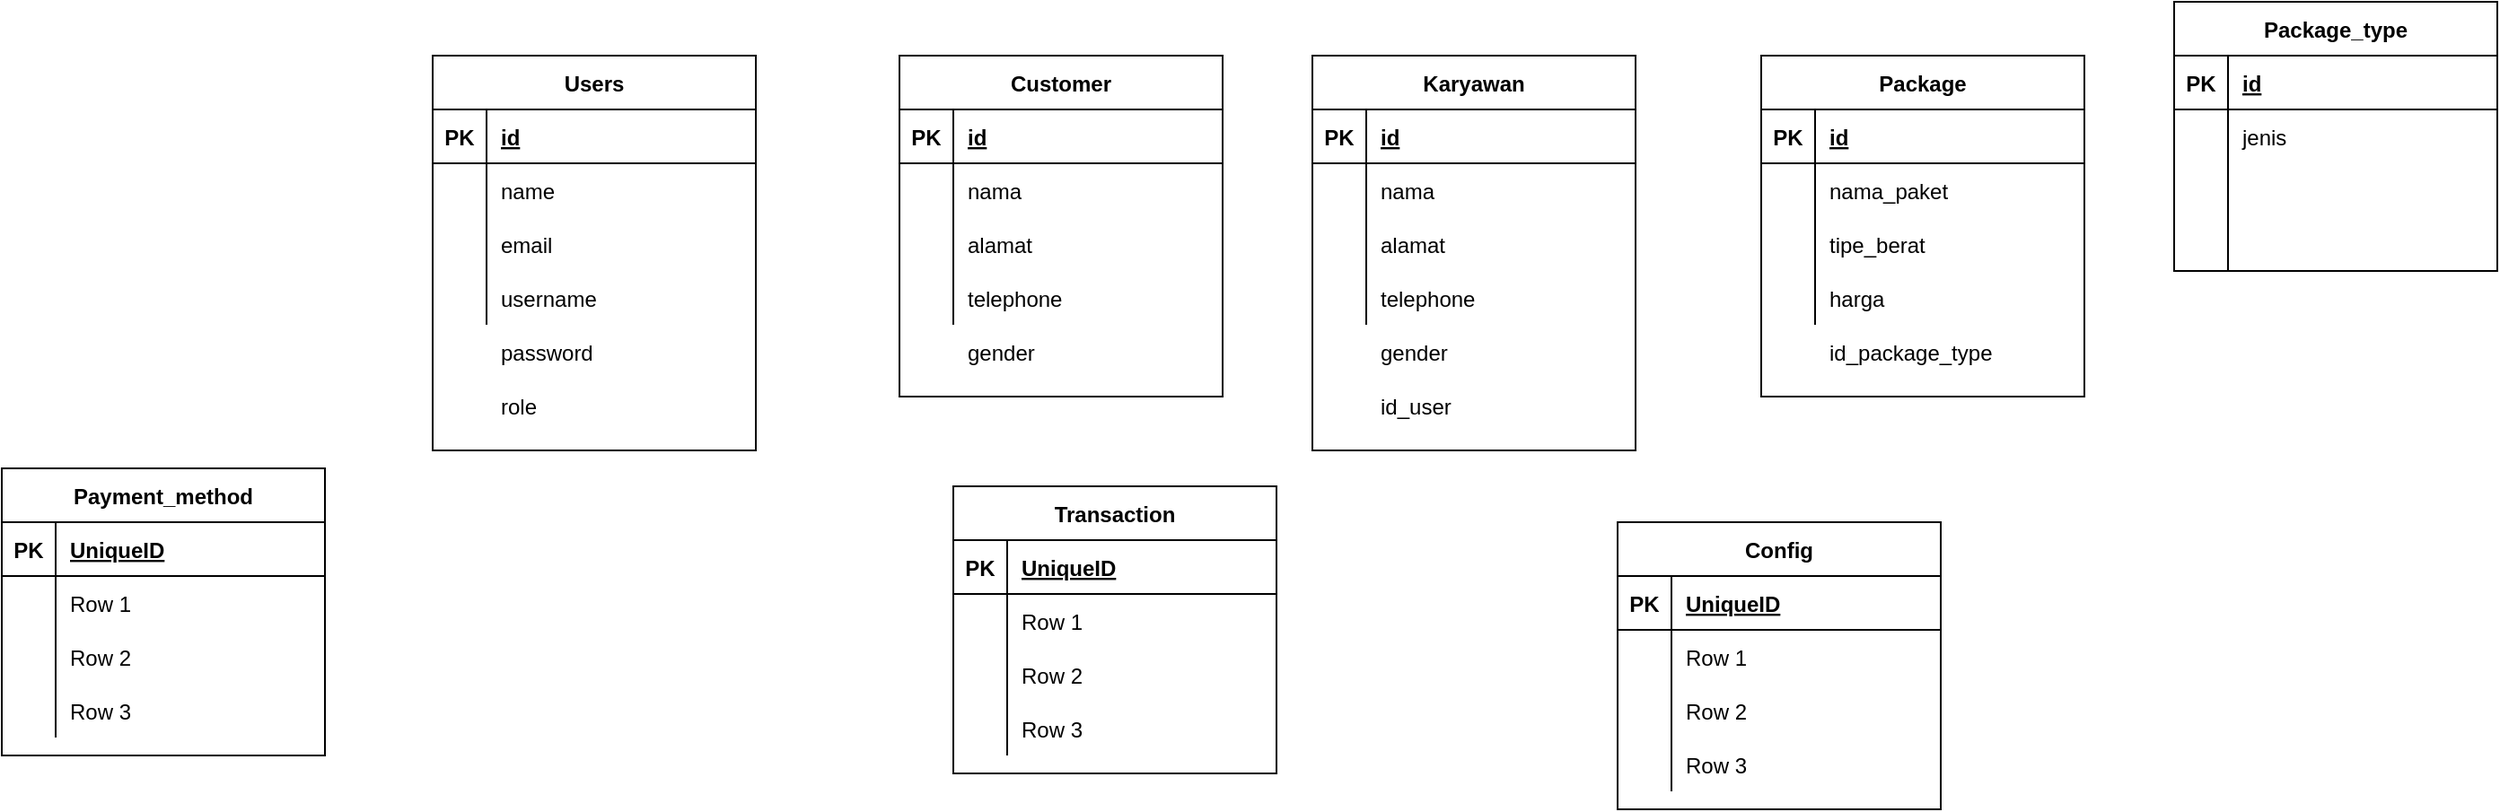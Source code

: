 <mxfile version="13.6.0" type="device"><diagram name="Page-1" id="a7904f86-f2b4-8e86-fa97-74104820619b"><mxGraphModel dx="1968" dy="492" grid="1" gridSize="10" guides="1" tooltips="1" connect="1" arrows="1" fold="1" page="1" pageScale="1" pageWidth="1100" pageHeight="850" background="#ffffff" math="0" shadow="0"><root><mxCell id="0"/><mxCell id="1" parent="0"/><mxCell id="W0yAGi5lg5Qy_iprt_91-14" value="Users" style="shape=table;startSize=30;container=1;collapsible=1;childLayout=tableLayout;fixedRows=1;rowLines=0;fontStyle=1;align=center;resizeLast=1;" vertex="1" parent="1"><mxGeometry x="-150" y="50" width="180" height="220" as="geometry"/></mxCell><mxCell id="W0yAGi5lg5Qy_iprt_91-15" value="" style="shape=partialRectangle;collapsible=0;dropTarget=0;pointerEvents=0;fillColor=none;top=0;left=0;bottom=1;right=0;points=[[0,0.5],[1,0.5]];portConstraint=eastwest;" vertex="1" parent="W0yAGi5lg5Qy_iprt_91-14"><mxGeometry y="30" width="180" height="30" as="geometry"/></mxCell><mxCell id="W0yAGi5lg5Qy_iprt_91-16" value="PK" style="shape=partialRectangle;connectable=0;fillColor=none;top=0;left=0;bottom=0;right=0;fontStyle=1;overflow=hidden;" vertex="1" parent="W0yAGi5lg5Qy_iprt_91-15"><mxGeometry width="30" height="30" as="geometry"/></mxCell><mxCell id="W0yAGi5lg5Qy_iprt_91-17" value="id" style="shape=partialRectangle;connectable=0;fillColor=none;top=0;left=0;bottom=0;right=0;align=left;spacingLeft=6;fontStyle=5;overflow=hidden;" vertex="1" parent="W0yAGi5lg5Qy_iprt_91-15"><mxGeometry x="30" width="150" height="30" as="geometry"/></mxCell><mxCell id="W0yAGi5lg5Qy_iprt_91-18" value="" style="shape=partialRectangle;collapsible=0;dropTarget=0;pointerEvents=0;fillColor=none;top=0;left=0;bottom=0;right=0;points=[[0,0.5],[1,0.5]];portConstraint=eastwest;" vertex="1" parent="W0yAGi5lg5Qy_iprt_91-14"><mxGeometry y="60" width="180" height="30" as="geometry"/></mxCell><mxCell id="W0yAGi5lg5Qy_iprt_91-19" value="" style="shape=partialRectangle;connectable=0;fillColor=none;top=0;left=0;bottom=0;right=0;editable=1;overflow=hidden;" vertex="1" parent="W0yAGi5lg5Qy_iprt_91-18"><mxGeometry width="30" height="30" as="geometry"/></mxCell><mxCell id="W0yAGi5lg5Qy_iprt_91-20" value="name" style="shape=partialRectangle;connectable=0;fillColor=none;top=0;left=0;bottom=0;right=0;align=left;spacingLeft=6;overflow=hidden;" vertex="1" parent="W0yAGi5lg5Qy_iprt_91-18"><mxGeometry x="30" width="150" height="30" as="geometry"/></mxCell><mxCell id="W0yAGi5lg5Qy_iprt_91-21" value="" style="shape=partialRectangle;collapsible=0;dropTarget=0;pointerEvents=0;fillColor=none;top=0;left=0;bottom=0;right=0;points=[[0,0.5],[1,0.5]];portConstraint=eastwest;" vertex="1" parent="W0yAGi5lg5Qy_iprt_91-14"><mxGeometry y="90" width="180" height="30" as="geometry"/></mxCell><mxCell id="W0yAGi5lg5Qy_iprt_91-22" value="" style="shape=partialRectangle;connectable=0;fillColor=none;top=0;left=0;bottom=0;right=0;editable=1;overflow=hidden;" vertex="1" parent="W0yAGi5lg5Qy_iprt_91-21"><mxGeometry width="30" height="30" as="geometry"/></mxCell><mxCell id="W0yAGi5lg5Qy_iprt_91-23" value="email" style="shape=partialRectangle;connectable=0;fillColor=none;top=0;left=0;bottom=0;right=0;align=left;spacingLeft=6;overflow=hidden;" vertex="1" parent="W0yAGi5lg5Qy_iprt_91-21"><mxGeometry x="30" width="150" height="30" as="geometry"/></mxCell><mxCell id="W0yAGi5lg5Qy_iprt_91-24" value="" style="shape=partialRectangle;collapsible=0;dropTarget=0;pointerEvents=0;fillColor=none;top=0;left=0;bottom=0;right=0;points=[[0,0.5],[1,0.5]];portConstraint=eastwest;" vertex="1" parent="W0yAGi5lg5Qy_iprt_91-14"><mxGeometry y="120" width="180" height="30" as="geometry"/></mxCell><mxCell id="W0yAGi5lg5Qy_iprt_91-25" value="" style="shape=partialRectangle;connectable=0;fillColor=none;top=0;left=0;bottom=0;right=0;editable=1;overflow=hidden;" vertex="1" parent="W0yAGi5lg5Qy_iprt_91-24"><mxGeometry width="30" height="30" as="geometry"/></mxCell><mxCell id="W0yAGi5lg5Qy_iprt_91-26" value="username" style="shape=partialRectangle;connectable=0;fillColor=none;top=0;left=0;bottom=0;right=0;align=left;spacingLeft=6;overflow=hidden;" vertex="1" parent="W0yAGi5lg5Qy_iprt_91-24"><mxGeometry x="30" width="150" height="30" as="geometry"/></mxCell><mxCell id="W0yAGi5lg5Qy_iprt_91-53" value="Customer" style="shape=table;startSize=30;container=1;collapsible=1;childLayout=tableLayout;fixedRows=1;rowLines=0;fontStyle=1;align=center;resizeLast=1;" vertex="1" parent="1"><mxGeometry x="110" y="50" width="180" height="190" as="geometry"/></mxCell><mxCell id="W0yAGi5lg5Qy_iprt_91-54" value="" style="shape=partialRectangle;collapsible=0;dropTarget=0;pointerEvents=0;fillColor=none;top=0;left=0;bottom=1;right=0;points=[[0,0.5],[1,0.5]];portConstraint=eastwest;" vertex="1" parent="W0yAGi5lg5Qy_iprt_91-53"><mxGeometry y="30" width="180" height="30" as="geometry"/></mxCell><mxCell id="W0yAGi5lg5Qy_iprt_91-55" value="PK" style="shape=partialRectangle;connectable=0;fillColor=none;top=0;left=0;bottom=0;right=0;fontStyle=1;overflow=hidden;" vertex="1" parent="W0yAGi5lg5Qy_iprt_91-54"><mxGeometry width="30" height="30" as="geometry"/></mxCell><mxCell id="W0yAGi5lg5Qy_iprt_91-56" value="id" style="shape=partialRectangle;connectable=0;fillColor=none;top=0;left=0;bottom=0;right=0;align=left;spacingLeft=6;fontStyle=5;overflow=hidden;" vertex="1" parent="W0yAGi5lg5Qy_iprt_91-54"><mxGeometry x="30" width="150" height="30" as="geometry"/></mxCell><mxCell id="W0yAGi5lg5Qy_iprt_91-57" value="" style="shape=partialRectangle;collapsible=0;dropTarget=0;pointerEvents=0;fillColor=none;top=0;left=0;bottom=0;right=0;points=[[0,0.5],[1,0.5]];portConstraint=eastwest;" vertex="1" parent="W0yAGi5lg5Qy_iprt_91-53"><mxGeometry y="60" width="180" height="30" as="geometry"/></mxCell><mxCell id="W0yAGi5lg5Qy_iprt_91-58" value="" style="shape=partialRectangle;connectable=0;fillColor=none;top=0;left=0;bottom=0;right=0;editable=1;overflow=hidden;" vertex="1" parent="W0yAGi5lg5Qy_iprt_91-57"><mxGeometry width="30" height="30" as="geometry"/></mxCell><mxCell id="W0yAGi5lg5Qy_iprt_91-59" value="nama" style="shape=partialRectangle;connectable=0;fillColor=none;top=0;left=0;bottom=0;right=0;align=left;spacingLeft=6;overflow=hidden;" vertex="1" parent="W0yAGi5lg5Qy_iprt_91-57"><mxGeometry x="30" width="150" height="30" as="geometry"/></mxCell><mxCell id="W0yAGi5lg5Qy_iprt_91-60" value="" style="shape=partialRectangle;collapsible=0;dropTarget=0;pointerEvents=0;fillColor=none;top=0;left=0;bottom=0;right=0;points=[[0,0.5],[1,0.5]];portConstraint=eastwest;" vertex="1" parent="W0yAGi5lg5Qy_iprt_91-53"><mxGeometry y="90" width="180" height="30" as="geometry"/></mxCell><mxCell id="W0yAGi5lg5Qy_iprt_91-61" value="" style="shape=partialRectangle;connectable=0;fillColor=none;top=0;left=0;bottom=0;right=0;editable=1;overflow=hidden;" vertex="1" parent="W0yAGi5lg5Qy_iprt_91-60"><mxGeometry width="30" height="30" as="geometry"/></mxCell><mxCell id="W0yAGi5lg5Qy_iprt_91-62" value="alamat" style="shape=partialRectangle;connectable=0;fillColor=none;top=0;left=0;bottom=0;right=0;align=left;spacingLeft=6;overflow=hidden;" vertex="1" parent="W0yAGi5lg5Qy_iprt_91-60"><mxGeometry x="30" width="150" height="30" as="geometry"/></mxCell><mxCell id="W0yAGi5lg5Qy_iprt_91-63" value="" style="shape=partialRectangle;collapsible=0;dropTarget=0;pointerEvents=0;fillColor=none;top=0;left=0;bottom=0;right=0;points=[[0,0.5],[1,0.5]];portConstraint=eastwest;" vertex="1" parent="W0yAGi5lg5Qy_iprt_91-53"><mxGeometry y="120" width="180" height="30" as="geometry"/></mxCell><mxCell id="W0yAGi5lg5Qy_iprt_91-64" value="" style="shape=partialRectangle;connectable=0;fillColor=none;top=0;left=0;bottom=0;right=0;editable=1;overflow=hidden;" vertex="1" parent="W0yAGi5lg5Qy_iprt_91-63"><mxGeometry width="30" height="30" as="geometry"/></mxCell><mxCell id="W0yAGi5lg5Qy_iprt_91-65" value="telephone" style="shape=partialRectangle;connectable=0;fillColor=none;top=0;left=0;bottom=0;right=0;align=left;spacingLeft=6;overflow=hidden;" vertex="1" parent="W0yAGi5lg5Qy_iprt_91-63"><mxGeometry x="30" width="150" height="30" as="geometry"/></mxCell><mxCell id="W0yAGi5lg5Qy_iprt_91-92" value="Transaction" style="shape=table;startSize=30;container=1;collapsible=1;childLayout=tableLayout;fixedRows=1;rowLines=0;fontStyle=1;align=center;resizeLast=1;" vertex="1" parent="1"><mxGeometry x="140" y="290" width="180" height="160" as="geometry"/></mxCell><mxCell id="W0yAGi5lg5Qy_iprt_91-93" value="" style="shape=partialRectangle;collapsible=0;dropTarget=0;pointerEvents=0;fillColor=none;top=0;left=0;bottom=1;right=0;points=[[0,0.5],[1,0.5]];portConstraint=eastwest;" vertex="1" parent="W0yAGi5lg5Qy_iprt_91-92"><mxGeometry y="30" width="180" height="30" as="geometry"/></mxCell><mxCell id="W0yAGi5lg5Qy_iprt_91-94" value="PK" style="shape=partialRectangle;connectable=0;fillColor=none;top=0;left=0;bottom=0;right=0;fontStyle=1;overflow=hidden;" vertex="1" parent="W0yAGi5lg5Qy_iprt_91-93"><mxGeometry width="30" height="30" as="geometry"/></mxCell><mxCell id="W0yAGi5lg5Qy_iprt_91-95" value="UniqueID" style="shape=partialRectangle;connectable=0;fillColor=none;top=0;left=0;bottom=0;right=0;align=left;spacingLeft=6;fontStyle=5;overflow=hidden;" vertex="1" parent="W0yAGi5lg5Qy_iprt_91-93"><mxGeometry x="30" width="150" height="30" as="geometry"/></mxCell><mxCell id="W0yAGi5lg5Qy_iprt_91-96" value="" style="shape=partialRectangle;collapsible=0;dropTarget=0;pointerEvents=0;fillColor=none;top=0;left=0;bottom=0;right=0;points=[[0,0.5],[1,0.5]];portConstraint=eastwest;" vertex="1" parent="W0yAGi5lg5Qy_iprt_91-92"><mxGeometry y="60" width="180" height="30" as="geometry"/></mxCell><mxCell id="W0yAGi5lg5Qy_iprt_91-97" value="" style="shape=partialRectangle;connectable=0;fillColor=none;top=0;left=0;bottom=0;right=0;editable=1;overflow=hidden;" vertex="1" parent="W0yAGi5lg5Qy_iprt_91-96"><mxGeometry width="30" height="30" as="geometry"/></mxCell><mxCell id="W0yAGi5lg5Qy_iprt_91-98" value="Row 1" style="shape=partialRectangle;connectable=0;fillColor=none;top=0;left=0;bottom=0;right=0;align=left;spacingLeft=6;overflow=hidden;" vertex="1" parent="W0yAGi5lg5Qy_iprt_91-96"><mxGeometry x="30" width="150" height="30" as="geometry"/></mxCell><mxCell id="W0yAGi5lg5Qy_iprt_91-99" value="" style="shape=partialRectangle;collapsible=0;dropTarget=0;pointerEvents=0;fillColor=none;top=0;left=0;bottom=0;right=0;points=[[0,0.5],[1,0.5]];portConstraint=eastwest;" vertex="1" parent="W0yAGi5lg5Qy_iprt_91-92"><mxGeometry y="90" width="180" height="30" as="geometry"/></mxCell><mxCell id="W0yAGi5lg5Qy_iprt_91-100" value="" style="shape=partialRectangle;connectable=0;fillColor=none;top=0;left=0;bottom=0;right=0;editable=1;overflow=hidden;" vertex="1" parent="W0yAGi5lg5Qy_iprt_91-99"><mxGeometry width="30" height="30" as="geometry"/></mxCell><mxCell id="W0yAGi5lg5Qy_iprt_91-101" value="Row 2" style="shape=partialRectangle;connectable=0;fillColor=none;top=0;left=0;bottom=0;right=0;align=left;spacingLeft=6;overflow=hidden;" vertex="1" parent="W0yAGi5lg5Qy_iprt_91-99"><mxGeometry x="30" width="150" height="30" as="geometry"/></mxCell><mxCell id="W0yAGi5lg5Qy_iprt_91-102" value="" style="shape=partialRectangle;collapsible=0;dropTarget=0;pointerEvents=0;fillColor=none;top=0;left=0;bottom=0;right=0;points=[[0,0.5],[1,0.5]];portConstraint=eastwest;" vertex="1" parent="W0yAGi5lg5Qy_iprt_91-92"><mxGeometry y="120" width="180" height="30" as="geometry"/></mxCell><mxCell id="W0yAGi5lg5Qy_iprt_91-103" value="" style="shape=partialRectangle;connectable=0;fillColor=none;top=0;left=0;bottom=0;right=0;editable=1;overflow=hidden;" vertex="1" parent="W0yAGi5lg5Qy_iprt_91-102"><mxGeometry width="30" height="30" as="geometry"/></mxCell><mxCell id="W0yAGi5lg5Qy_iprt_91-104" value="Row 3" style="shape=partialRectangle;connectable=0;fillColor=none;top=0;left=0;bottom=0;right=0;align=left;spacingLeft=6;overflow=hidden;" vertex="1" parent="W0yAGi5lg5Qy_iprt_91-102"><mxGeometry x="30" width="150" height="30" as="geometry"/></mxCell><mxCell id="W0yAGi5lg5Qy_iprt_91-66" value="Payment_method" style="shape=table;startSize=30;container=1;collapsible=1;childLayout=tableLayout;fixedRows=1;rowLines=0;fontStyle=1;align=center;resizeLast=1;" vertex="1" parent="1"><mxGeometry x="-390" y="280" width="180" height="160" as="geometry"/></mxCell><mxCell id="W0yAGi5lg5Qy_iprt_91-67" value="" style="shape=partialRectangle;collapsible=0;dropTarget=0;pointerEvents=0;fillColor=none;top=0;left=0;bottom=1;right=0;points=[[0,0.5],[1,0.5]];portConstraint=eastwest;" vertex="1" parent="W0yAGi5lg5Qy_iprt_91-66"><mxGeometry y="30" width="180" height="30" as="geometry"/></mxCell><mxCell id="W0yAGi5lg5Qy_iprt_91-68" value="PK" style="shape=partialRectangle;connectable=0;fillColor=none;top=0;left=0;bottom=0;right=0;fontStyle=1;overflow=hidden;" vertex="1" parent="W0yAGi5lg5Qy_iprt_91-67"><mxGeometry width="30" height="30" as="geometry"/></mxCell><mxCell id="W0yAGi5lg5Qy_iprt_91-69" value="UniqueID" style="shape=partialRectangle;connectable=0;fillColor=none;top=0;left=0;bottom=0;right=0;align=left;spacingLeft=6;fontStyle=5;overflow=hidden;" vertex="1" parent="W0yAGi5lg5Qy_iprt_91-67"><mxGeometry x="30" width="150" height="30" as="geometry"/></mxCell><mxCell id="W0yAGi5lg5Qy_iprt_91-70" value="" style="shape=partialRectangle;collapsible=0;dropTarget=0;pointerEvents=0;fillColor=none;top=0;left=0;bottom=0;right=0;points=[[0,0.5],[1,0.5]];portConstraint=eastwest;" vertex="1" parent="W0yAGi5lg5Qy_iprt_91-66"><mxGeometry y="60" width="180" height="30" as="geometry"/></mxCell><mxCell id="W0yAGi5lg5Qy_iprt_91-71" value="" style="shape=partialRectangle;connectable=0;fillColor=none;top=0;left=0;bottom=0;right=0;editable=1;overflow=hidden;" vertex="1" parent="W0yAGi5lg5Qy_iprt_91-70"><mxGeometry width="30" height="30" as="geometry"/></mxCell><mxCell id="W0yAGi5lg5Qy_iprt_91-72" value="Row 1" style="shape=partialRectangle;connectable=0;fillColor=none;top=0;left=0;bottom=0;right=0;align=left;spacingLeft=6;overflow=hidden;" vertex="1" parent="W0yAGi5lg5Qy_iprt_91-70"><mxGeometry x="30" width="150" height="30" as="geometry"/></mxCell><mxCell id="W0yAGi5lg5Qy_iprt_91-73" value="" style="shape=partialRectangle;collapsible=0;dropTarget=0;pointerEvents=0;fillColor=none;top=0;left=0;bottom=0;right=0;points=[[0,0.5],[1,0.5]];portConstraint=eastwest;" vertex="1" parent="W0yAGi5lg5Qy_iprt_91-66"><mxGeometry y="90" width="180" height="30" as="geometry"/></mxCell><mxCell id="W0yAGi5lg5Qy_iprt_91-74" value="" style="shape=partialRectangle;connectable=0;fillColor=none;top=0;left=0;bottom=0;right=0;editable=1;overflow=hidden;" vertex="1" parent="W0yAGi5lg5Qy_iprt_91-73"><mxGeometry width="30" height="30" as="geometry"/></mxCell><mxCell id="W0yAGi5lg5Qy_iprt_91-75" value="Row 2" style="shape=partialRectangle;connectable=0;fillColor=none;top=0;left=0;bottom=0;right=0;align=left;spacingLeft=6;overflow=hidden;" vertex="1" parent="W0yAGi5lg5Qy_iprt_91-73"><mxGeometry x="30" width="150" height="30" as="geometry"/></mxCell><mxCell id="W0yAGi5lg5Qy_iprt_91-76" value="" style="shape=partialRectangle;collapsible=0;dropTarget=0;pointerEvents=0;fillColor=none;top=0;left=0;bottom=0;right=0;points=[[0,0.5],[1,0.5]];portConstraint=eastwest;" vertex="1" parent="W0yAGi5lg5Qy_iprt_91-66"><mxGeometry y="120" width="180" height="30" as="geometry"/></mxCell><mxCell id="W0yAGi5lg5Qy_iprt_91-77" value="" style="shape=partialRectangle;connectable=0;fillColor=none;top=0;left=0;bottom=0;right=0;editable=1;overflow=hidden;" vertex="1" parent="W0yAGi5lg5Qy_iprt_91-76"><mxGeometry width="30" height="30" as="geometry"/></mxCell><mxCell id="W0yAGi5lg5Qy_iprt_91-78" value="Row 3" style="shape=partialRectangle;connectable=0;fillColor=none;top=0;left=0;bottom=0;right=0;align=left;spacingLeft=6;overflow=hidden;" vertex="1" parent="W0yAGi5lg5Qy_iprt_91-76"><mxGeometry x="30" width="150" height="30" as="geometry"/></mxCell><mxCell id="W0yAGi5lg5Qy_iprt_91-108" value="password" style="shape=partialRectangle;connectable=0;fillColor=none;top=0;left=0;bottom=0;right=0;align=left;spacingLeft=6;overflow=hidden;" vertex="1" parent="1"><mxGeometry x="-120" y="200" width="150" height="30" as="geometry"/></mxCell><mxCell id="W0yAGi5lg5Qy_iprt_91-122" value="gender" style="shape=partialRectangle;connectable=0;fillColor=none;top=0;left=0;bottom=0;right=0;align=left;spacingLeft=6;overflow=hidden;" vertex="1" parent="1"><mxGeometry x="140" y="200" width="150" height="30" as="geometry"/></mxCell><mxCell id="W0yAGi5lg5Qy_iprt_91-123" value="Karyawan" style="shape=table;startSize=30;container=1;collapsible=1;childLayout=tableLayout;fixedRows=1;rowLines=0;fontStyle=1;align=center;resizeLast=1;" vertex="1" parent="1"><mxGeometry x="340" y="50" width="180" height="220" as="geometry"/></mxCell><mxCell id="W0yAGi5lg5Qy_iprt_91-124" value="" style="shape=partialRectangle;collapsible=0;dropTarget=0;pointerEvents=0;fillColor=none;top=0;left=0;bottom=1;right=0;points=[[0,0.5],[1,0.5]];portConstraint=eastwest;" vertex="1" parent="W0yAGi5lg5Qy_iprt_91-123"><mxGeometry y="30" width="180" height="30" as="geometry"/></mxCell><mxCell id="W0yAGi5lg5Qy_iprt_91-125" value="PK" style="shape=partialRectangle;connectable=0;fillColor=none;top=0;left=0;bottom=0;right=0;fontStyle=1;overflow=hidden;" vertex="1" parent="W0yAGi5lg5Qy_iprt_91-124"><mxGeometry width="30" height="30" as="geometry"/></mxCell><mxCell id="W0yAGi5lg5Qy_iprt_91-126" value="id" style="shape=partialRectangle;connectable=0;fillColor=none;top=0;left=0;bottom=0;right=0;align=left;spacingLeft=6;fontStyle=5;overflow=hidden;" vertex="1" parent="W0yAGi5lg5Qy_iprt_91-124"><mxGeometry x="30" width="150" height="30" as="geometry"/></mxCell><mxCell id="W0yAGi5lg5Qy_iprt_91-127" value="" style="shape=partialRectangle;collapsible=0;dropTarget=0;pointerEvents=0;fillColor=none;top=0;left=0;bottom=0;right=0;points=[[0,0.5],[1,0.5]];portConstraint=eastwest;" vertex="1" parent="W0yAGi5lg5Qy_iprt_91-123"><mxGeometry y="60" width="180" height="30" as="geometry"/></mxCell><mxCell id="W0yAGi5lg5Qy_iprt_91-128" value="" style="shape=partialRectangle;connectable=0;fillColor=none;top=0;left=0;bottom=0;right=0;editable=1;overflow=hidden;" vertex="1" parent="W0yAGi5lg5Qy_iprt_91-127"><mxGeometry width="30" height="30" as="geometry"/></mxCell><mxCell id="W0yAGi5lg5Qy_iprt_91-129" value="nama" style="shape=partialRectangle;connectable=0;fillColor=none;top=0;left=0;bottom=0;right=0;align=left;spacingLeft=6;overflow=hidden;" vertex="1" parent="W0yAGi5lg5Qy_iprt_91-127"><mxGeometry x="30" width="150" height="30" as="geometry"/></mxCell><mxCell id="W0yAGi5lg5Qy_iprt_91-130" value="" style="shape=partialRectangle;collapsible=0;dropTarget=0;pointerEvents=0;fillColor=none;top=0;left=0;bottom=0;right=0;points=[[0,0.5],[1,0.5]];portConstraint=eastwest;" vertex="1" parent="W0yAGi5lg5Qy_iprt_91-123"><mxGeometry y="90" width="180" height="30" as="geometry"/></mxCell><mxCell id="W0yAGi5lg5Qy_iprt_91-131" value="" style="shape=partialRectangle;connectable=0;fillColor=none;top=0;left=0;bottom=0;right=0;editable=1;overflow=hidden;" vertex="1" parent="W0yAGi5lg5Qy_iprt_91-130"><mxGeometry width="30" height="30" as="geometry"/></mxCell><mxCell id="W0yAGi5lg5Qy_iprt_91-132" value="alamat" style="shape=partialRectangle;connectable=0;fillColor=none;top=0;left=0;bottom=0;right=0;align=left;spacingLeft=6;overflow=hidden;" vertex="1" parent="W0yAGi5lg5Qy_iprt_91-130"><mxGeometry x="30" width="150" height="30" as="geometry"/></mxCell><mxCell id="W0yAGi5lg5Qy_iprt_91-133" value="" style="shape=partialRectangle;collapsible=0;dropTarget=0;pointerEvents=0;fillColor=none;top=0;left=0;bottom=0;right=0;points=[[0,0.5],[1,0.5]];portConstraint=eastwest;" vertex="1" parent="W0yAGi5lg5Qy_iprt_91-123"><mxGeometry y="120" width="180" height="30" as="geometry"/></mxCell><mxCell id="W0yAGi5lg5Qy_iprt_91-134" value="" style="shape=partialRectangle;connectable=0;fillColor=none;top=0;left=0;bottom=0;right=0;editable=1;overflow=hidden;" vertex="1" parent="W0yAGi5lg5Qy_iprt_91-133"><mxGeometry width="30" height="30" as="geometry"/></mxCell><mxCell id="W0yAGi5lg5Qy_iprt_91-135" value="telephone" style="shape=partialRectangle;connectable=0;fillColor=none;top=0;left=0;bottom=0;right=0;align=left;spacingLeft=6;overflow=hidden;" vertex="1" parent="W0yAGi5lg5Qy_iprt_91-133"><mxGeometry x="30" width="150" height="30" as="geometry"/></mxCell><mxCell id="W0yAGi5lg5Qy_iprt_91-136" value="gender" style="shape=partialRectangle;connectable=0;fillColor=none;top=0;left=0;bottom=0;right=0;align=left;spacingLeft=6;overflow=hidden;" vertex="1" parent="1"><mxGeometry x="370" y="200" width="150" height="30" as="geometry"/></mxCell><mxCell id="W0yAGi5lg5Qy_iprt_91-137" value="id_user" style="shape=partialRectangle;connectable=0;fillColor=none;top=0;left=0;bottom=0;right=0;align=left;spacingLeft=6;overflow=hidden;" vertex="1" parent="1"><mxGeometry x="370" y="230" width="150" height="30" as="geometry"/></mxCell><mxCell id="W0yAGi5lg5Qy_iprt_91-138" value="role" style="shape=partialRectangle;connectable=0;fillColor=none;top=0;left=0;bottom=0;right=0;align=left;spacingLeft=6;overflow=hidden;" vertex="1" parent="1"><mxGeometry x="-120" y="230" width="150" height="30" as="geometry"/></mxCell><mxCell id="W0yAGi5lg5Qy_iprt_91-40" value="Package" style="shape=table;startSize=30;container=1;collapsible=1;childLayout=tableLayout;fixedRows=1;rowLines=0;fontStyle=1;align=center;resizeLast=1;" vertex="1" parent="1"><mxGeometry x="590" y="50" width="180" height="190" as="geometry"/></mxCell><mxCell id="W0yAGi5lg5Qy_iprt_91-41" value="" style="shape=partialRectangle;collapsible=0;dropTarget=0;pointerEvents=0;fillColor=none;top=0;left=0;bottom=1;right=0;points=[[0,0.5],[1,0.5]];portConstraint=eastwest;" vertex="1" parent="W0yAGi5lg5Qy_iprt_91-40"><mxGeometry y="30" width="180" height="30" as="geometry"/></mxCell><mxCell id="W0yAGi5lg5Qy_iprt_91-42" value="PK" style="shape=partialRectangle;connectable=0;fillColor=none;top=0;left=0;bottom=0;right=0;fontStyle=1;overflow=hidden;" vertex="1" parent="W0yAGi5lg5Qy_iprt_91-41"><mxGeometry width="30" height="30" as="geometry"/></mxCell><mxCell id="W0yAGi5lg5Qy_iprt_91-43" value="id" style="shape=partialRectangle;connectable=0;fillColor=none;top=0;left=0;bottom=0;right=0;align=left;spacingLeft=6;fontStyle=5;overflow=hidden;" vertex="1" parent="W0yAGi5lg5Qy_iprt_91-41"><mxGeometry x="30" width="150" height="30" as="geometry"/></mxCell><mxCell id="W0yAGi5lg5Qy_iprt_91-44" value="" style="shape=partialRectangle;collapsible=0;dropTarget=0;pointerEvents=0;fillColor=none;top=0;left=0;bottom=0;right=0;points=[[0,0.5],[1,0.5]];portConstraint=eastwest;" vertex="1" parent="W0yAGi5lg5Qy_iprt_91-40"><mxGeometry y="60" width="180" height="30" as="geometry"/></mxCell><mxCell id="W0yAGi5lg5Qy_iprt_91-45" value="" style="shape=partialRectangle;connectable=0;fillColor=none;top=0;left=0;bottom=0;right=0;editable=1;overflow=hidden;" vertex="1" parent="W0yAGi5lg5Qy_iprt_91-44"><mxGeometry width="30" height="30" as="geometry"/></mxCell><mxCell id="W0yAGi5lg5Qy_iprt_91-46" value="nama_paket" style="shape=partialRectangle;connectable=0;fillColor=none;top=0;left=0;bottom=0;right=0;align=left;spacingLeft=6;overflow=hidden;" vertex="1" parent="W0yAGi5lg5Qy_iprt_91-44"><mxGeometry x="30" width="150" height="30" as="geometry"/></mxCell><mxCell id="W0yAGi5lg5Qy_iprt_91-47" value="" style="shape=partialRectangle;collapsible=0;dropTarget=0;pointerEvents=0;fillColor=none;top=0;left=0;bottom=0;right=0;points=[[0,0.5],[1,0.5]];portConstraint=eastwest;" vertex="1" parent="W0yAGi5lg5Qy_iprt_91-40"><mxGeometry y="90" width="180" height="30" as="geometry"/></mxCell><mxCell id="W0yAGi5lg5Qy_iprt_91-48" value="" style="shape=partialRectangle;connectable=0;fillColor=none;top=0;left=0;bottom=0;right=0;editable=1;overflow=hidden;" vertex="1" parent="W0yAGi5lg5Qy_iprt_91-47"><mxGeometry width="30" height="30" as="geometry"/></mxCell><mxCell id="W0yAGi5lg5Qy_iprt_91-49" value="tipe_berat" style="shape=partialRectangle;connectable=0;fillColor=none;top=0;left=0;bottom=0;right=0;align=left;spacingLeft=6;overflow=hidden;" vertex="1" parent="W0yAGi5lg5Qy_iprt_91-47"><mxGeometry x="30" width="150" height="30" as="geometry"/></mxCell><mxCell id="W0yAGi5lg5Qy_iprt_91-50" value="" style="shape=partialRectangle;collapsible=0;dropTarget=0;pointerEvents=0;fillColor=none;top=0;left=0;bottom=0;right=0;points=[[0,0.5],[1,0.5]];portConstraint=eastwest;" vertex="1" parent="W0yAGi5lg5Qy_iprt_91-40"><mxGeometry y="120" width="180" height="30" as="geometry"/></mxCell><mxCell id="W0yAGi5lg5Qy_iprt_91-51" value="" style="shape=partialRectangle;connectable=0;fillColor=none;top=0;left=0;bottom=0;right=0;editable=1;overflow=hidden;" vertex="1" parent="W0yAGi5lg5Qy_iprt_91-50"><mxGeometry width="30" height="30" as="geometry"/></mxCell><mxCell id="W0yAGi5lg5Qy_iprt_91-52" value="harga" style="shape=partialRectangle;connectable=0;fillColor=none;top=0;left=0;bottom=0;right=0;align=left;spacingLeft=6;overflow=hidden;" vertex="1" parent="W0yAGi5lg5Qy_iprt_91-50"><mxGeometry x="30" width="150" height="30" as="geometry"/></mxCell><mxCell id="W0yAGi5lg5Qy_iprt_91-153" value="id_package_type" style="shape=partialRectangle;connectable=0;fillColor=none;top=0;left=0;bottom=0;right=0;align=left;spacingLeft=6;overflow=hidden;" vertex="1" parent="1"><mxGeometry x="620" y="200" width="150" height="30" as="geometry"/></mxCell><mxCell id="W0yAGi5lg5Qy_iprt_91-140" value="Package_type" style="shape=table;startSize=30;container=1;collapsible=1;childLayout=tableLayout;fixedRows=1;rowLines=0;fontStyle=1;align=center;resizeLast=1;" vertex="1" parent="1"><mxGeometry x="820" y="20" width="180" height="150" as="geometry"/></mxCell><mxCell id="W0yAGi5lg5Qy_iprt_91-141" value="" style="shape=partialRectangle;collapsible=0;dropTarget=0;pointerEvents=0;fillColor=none;top=0;left=0;bottom=1;right=0;points=[[0,0.5],[1,0.5]];portConstraint=eastwest;" vertex="1" parent="W0yAGi5lg5Qy_iprt_91-140"><mxGeometry y="30" width="180" height="30" as="geometry"/></mxCell><mxCell id="W0yAGi5lg5Qy_iprt_91-142" value="PK" style="shape=partialRectangle;connectable=0;fillColor=none;top=0;left=0;bottom=0;right=0;fontStyle=1;overflow=hidden;" vertex="1" parent="W0yAGi5lg5Qy_iprt_91-141"><mxGeometry width="30" height="30" as="geometry"/></mxCell><mxCell id="W0yAGi5lg5Qy_iprt_91-143" value="id" style="shape=partialRectangle;connectable=0;fillColor=none;top=0;left=0;bottom=0;right=0;align=left;spacingLeft=6;fontStyle=5;overflow=hidden;" vertex="1" parent="W0yAGi5lg5Qy_iprt_91-141"><mxGeometry x="30" width="150" height="30" as="geometry"/></mxCell><mxCell id="W0yAGi5lg5Qy_iprt_91-144" value="" style="shape=partialRectangle;collapsible=0;dropTarget=0;pointerEvents=0;fillColor=none;top=0;left=0;bottom=0;right=0;points=[[0,0.5],[1,0.5]];portConstraint=eastwest;" vertex="1" parent="W0yAGi5lg5Qy_iprt_91-140"><mxGeometry y="60" width="180" height="30" as="geometry"/></mxCell><mxCell id="W0yAGi5lg5Qy_iprt_91-145" value="" style="shape=partialRectangle;connectable=0;fillColor=none;top=0;left=0;bottom=0;right=0;editable=1;overflow=hidden;" vertex="1" parent="W0yAGi5lg5Qy_iprt_91-144"><mxGeometry width="30" height="30" as="geometry"/></mxCell><mxCell id="W0yAGi5lg5Qy_iprt_91-146" value="jenis" style="shape=partialRectangle;connectable=0;fillColor=none;top=0;left=0;bottom=0;right=0;align=left;spacingLeft=6;overflow=hidden;" vertex="1" parent="W0yAGi5lg5Qy_iprt_91-144"><mxGeometry x="30" width="150" height="30" as="geometry"/></mxCell><mxCell id="W0yAGi5lg5Qy_iprt_91-150" value="" style="shape=partialRectangle;collapsible=0;dropTarget=0;pointerEvents=0;fillColor=none;top=0;left=0;bottom=0;right=0;points=[[0,0.5],[1,0.5]];portConstraint=eastwest;" vertex="1" parent="W0yAGi5lg5Qy_iprt_91-140"><mxGeometry y="90" width="180" height="30" as="geometry"/></mxCell><mxCell id="W0yAGi5lg5Qy_iprt_91-151" value="" style="shape=partialRectangle;connectable=0;fillColor=none;top=0;left=0;bottom=0;right=0;editable=1;overflow=hidden;" vertex="1" parent="W0yAGi5lg5Qy_iprt_91-150"><mxGeometry width="30" height="30" as="geometry"/></mxCell><mxCell id="W0yAGi5lg5Qy_iprt_91-152" value="" style="shape=partialRectangle;connectable=0;fillColor=none;top=0;left=0;bottom=0;right=0;align=left;spacingLeft=6;overflow=hidden;" vertex="1" parent="W0yAGi5lg5Qy_iprt_91-150"><mxGeometry x="30" width="150" height="30" as="geometry"/></mxCell><mxCell id="W0yAGi5lg5Qy_iprt_91-147" value="" style="shape=partialRectangle;collapsible=0;dropTarget=0;pointerEvents=0;fillColor=none;top=0;left=0;bottom=0;right=0;points=[[0,0.5],[1,0.5]];portConstraint=eastwest;" vertex="1" parent="W0yAGi5lg5Qy_iprt_91-140"><mxGeometry y="120" width="180" height="30" as="geometry"/></mxCell><mxCell id="W0yAGi5lg5Qy_iprt_91-148" value="" style="shape=partialRectangle;connectable=0;fillColor=none;top=0;left=0;bottom=0;right=0;editable=1;overflow=hidden;" vertex="1" parent="W0yAGi5lg5Qy_iprt_91-147"><mxGeometry width="30" height="30" as="geometry"/></mxCell><mxCell id="W0yAGi5lg5Qy_iprt_91-149" value="" style="shape=partialRectangle;connectable=0;fillColor=none;top=0;left=0;bottom=0;right=0;align=left;spacingLeft=6;overflow=hidden;" vertex="1" parent="W0yAGi5lg5Qy_iprt_91-147"><mxGeometry x="30" width="150" height="30" as="geometry"/></mxCell><mxCell id="W0yAGi5lg5Qy_iprt_91-79" value="Config" style="shape=table;startSize=30;container=1;collapsible=1;childLayout=tableLayout;fixedRows=1;rowLines=0;fontStyle=1;align=center;resizeLast=1;" vertex="1" parent="1"><mxGeometry x="510" y="310" width="180" height="160" as="geometry"/></mxCell><mxCell id="W0yAGi5lg5Qy_iprt_91-80" value="" style="shape=partialRectangle;collapsible=0;dropTarget=0;pointerEvents=0;fillColor=none;top=0;left=0;bottom=1;right=0;points=[[0,0.5],[1,0.5]];portConstraint=eastwest;" vertex="1" parent="W0yAGi5lg5Qy_iprt_91-79"><mxGeometry y="30" width="180" height="30" as="geometry"/></mxCell><mxCell id="W0yAGi5lg5Qy_iprt_91-81" value="PK" style="shape=partialRectangle;connectable=0;fillColor=none;top=0;left=0;bottom=0;right=0;fontStyle=1;overflow=hidden;" vertex="1" parent="W0yAGi5lg5Qy_iprt_91-80"><mxGeometry width="30" height="30" as="geometry"/></mxCell><mxCell id="W0yAGi5lg5Qy_iprt_91-82" value="UniqueID" style="shape=partialRectangle;connectable=0;fillColor=none;top=0;left=0;bottom=0;right=0;align=left;spacingLeft=6;fontStyle=5;overflow=hidden;" vertex="1" parent="W0yAGi5lg5Qy_iprt_91-80"><mxGeometry x="30" width="150" height="30" as="geometry"/></mxCell><mxCell id="W0yAGi5lg5Qy_iprt_91-83" value="" style="shape=partialRectangle;collapsible=0;dropTarget=0;pointerEvents=0;fillColor=none;top=0;left=0;bottom=0;right=0;points=[[0,0.5],[1,0.5]];portConstraint=eastwest;" vertex="1" parent="W0yAGi5lg5Qy_iprt_91-79"><mxGeometry y="60" width="180" height="30" as="geometry"/></mxCell><mxCell id="W0yAGi5lg5Qy_iprt_91-84" value="" style="shape=partialRectangle;connectable=0;fillColor=none;top=0;left=0;bottom=0;right=0;editable=1;overflow=hidden;" vertex="1" parent="W0yAGi5lg5Qy_iprt_91-83"><mxGeometry width="30" height="30" as="geometry"/></mxCell><mxCell id="W0yAGi5lg5Qy_iprt_91-85" value="Row 1" style="shape=partialRectangle;connectable=0;fillColor=none;top=0;left=0;bottom=0;right=0;align=left;spacingLeft=6;overflow=hidden;" vertex="1" parent="W0yAGi5lg5Qy_iprt_91-83"><mxGeometry x="30" width="150" height="30" as="geometry"/></mxCell><mxCell id="W0yAGi5lg5Qy_iprt_91-86" value="" style="shape=partialRectangle;collapsible=0;dropTarget=0;pointerEvents=0;fillColor=none;top=0;left=0;bottom=0;right=0;points=[[0,0.5],[1,0.5]];portConstraint=eastwest;" vertex="1" parent="W0yAGi5lg5Qy_iprt_91-79"><mxGeometry y="90" width="180" height="30" as="geometry"/></mxCell><mxCell id="W0yAGi5lg5Qy_iprt_91-87" value="" style="shape=partialRectangle;connectable=0;fillColor=none;top=0;left=0;bottom=0;right=0;editable=1;overflow=hidden;" vertex="1" parent="W0yAGi5lg5Qy_iprt_91-86"><mxGeometry width="30" height="30" as="geometry"/></mxCell><mxCell id="W0yAGi5lg5Qy_iprt_91-88" value="Row 2" style="shape=partialRectangle;connectable=0;fillColor=none;top=0;left=0;bottom=0;right=0;align=left;spacingLeft=6;overflow=hidden;" vertex="1" parent="W0yAGi5lg5Qy_iprt_91-86"><mxGeometry x="30" width="150" height="30" as="geometry"/></mxCell><mxCell id="W0yAGi5lg5Qy_iprt_91-89" value="" style="shape=partialRectangle;collapsible=0;dropTarget=0;pointerEvents=0;fillColor=none;top=0;left=0;bottom=0;right=0;points=[[0,0.5],[1,0.5]];portConstraint=eastwest;" vertex="1" parent="W0yAGi5lg5Qy_iprt_91-79"><mxGeometry y="120" width="180" height="30" as="geometry"/></mxCell><mxCell id="W0yAGi5lg5Qy_iprt_91-90" value="" style="shape=partialRectangle;connectable=0;fillColor=none;top=0;left=0;bottom=0;right=0;editable=1;overflow=hidden;" vertex="1" parent="W0yAGi5lg5Qy_iprt_91-89"><mxGeometry width="30" height="30" as="geometry"/></mxCell><mxCell id="W0yAGi5lg5Qy_iprt_91-91" value="Row 3" style="shape=partialRectangle;connectable=0;fillColor=none;top=0;left=0;bottom=0;right=0;align=left;spacingLeft=6;overflow=hidden;" vertex="1" parent="W0yAGi5lg5Qy_iprt_91-89"><mxGeometry x="30" width="150" height="30" as="geometry"/></mxCell></root></mxGraphModel></diagram></mxfile>